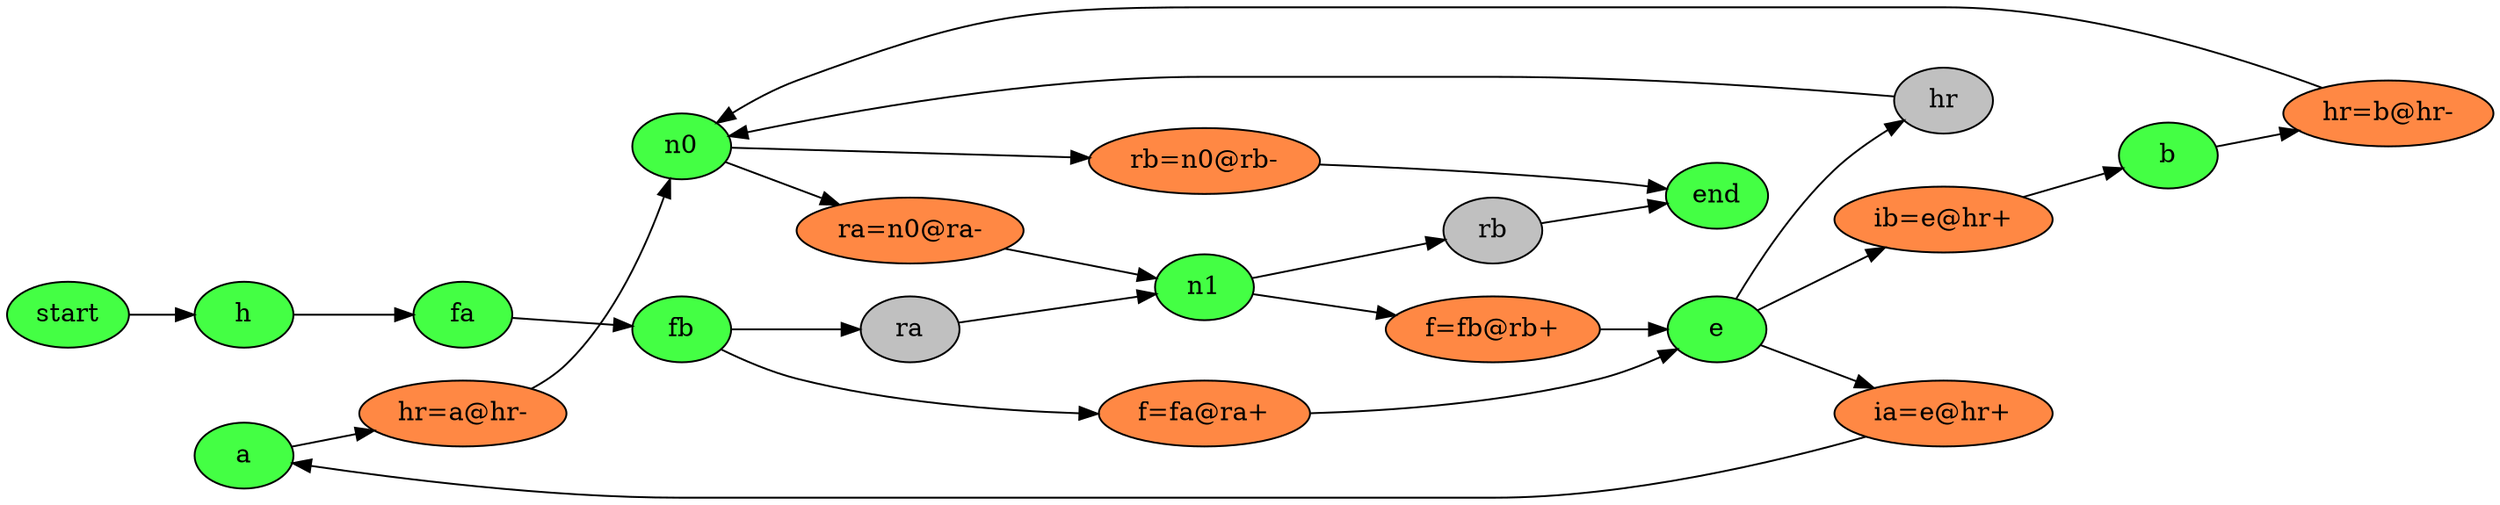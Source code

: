 strict digraph analysis {
    rankdir="LR"
    "a" -> "hr=a@hr-";
    "b" -> "hr=b@hr-";
    "e" -> "hr";
    "e" -> "ia=e@hr+";
    "e" -> "ib=e@hr+";
    "fa" -> "fb";
    "fb" -> "ra";
    "fb" -> "f=fa@ra+";
    "h" -> "fa";
    "hr" -> "n0";
    "n0" -> "ra=n0@ra-";
    "n0" -> "rb=n0@rb-";
    "n1" -> "rb";
    "n1" -> "f=fb@rb+";
    "ra" -> "n1";
    "rb" -> "end";
    "f=fa@ra+" -> "e";
    "f=fb@rb+" -> "e";
    "ia=e@hr+" -> "a";
    "ib=e@hr+" -> "b";
    "hr=a@hr-" -> "n0";
    "hr=b@hr-" -> "n0";
    "ra=n0@ra-" -> "n1";
    "rb=n0@rb-" -> "end";
    "start" -> "h";
    "a"[style=filled,fillcolor="#44ff44"];
    "b"[style=filled,fillcolor="#44ff44"];
    "e"[style=filled,fillcolor="#44ff44"];
    "fa"[style=filled,fillcolor="#44ff44"];
    "fb"[style=filled,fillcolor="#44ff44"];
    "h"[style=filled,fillcolor="#44ff44"];
    "hr"[style=filled,fillcolor="gray"];
    "n0"[style=filled,fillcolor="#44ff44"];
    "n1"[style=filled,fillcolor="#44ff44"];
    "ra"[style=filled,fillcolor="gray"];
    "rb"[style=filled,fillcolor="gray"];
    "f=fa@ra+"[style=filled,fillcolor="#ff8844"];
    "f=fb@rb+"[style=filled,fillcolor="#ff8844"];
    "ia=e@hr+"[style=filled,fillcolor="#ff8844"];
    "ib=e@hr+"[style=filled,fillcolor="#ff8844"];
    "hr=a@hr-"[style=filled,fillcolor="#ff8844"];
    "hr=b@hr-"[style=filled,fillcolor="#ff8844"];
    "ra=n0@ra-"[style=filled,fillcolor="#ff8844"];
    "rb=n0@rb-"[style=filled,fillcolor="#ff8844"];
    "start"[style=filled,fillcolor="#44ff44"];
    "end"[style=filled,fillcolor="#44ff44"];
}

